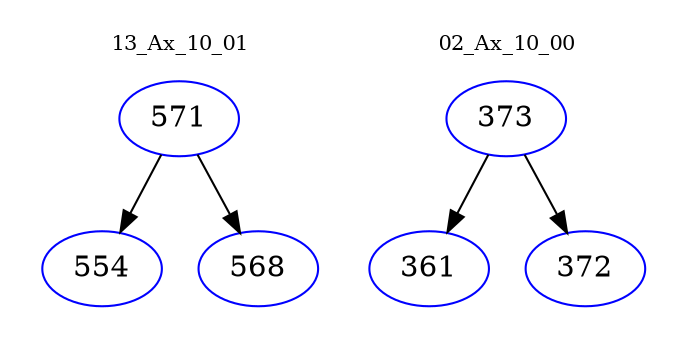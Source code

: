 digraph{
subgraph cluster_0 {
color = white
label = "13_Ax_10_01";
fontsize=10;
T0_571 [label="571", color="blue"]
T0_571 -> T0_554 [color="black"]
T0_554 [label="554", color="blue"]
T0_571 -> T0_568 [color="black"]
T0_568 [label="568", color="blue"]
}
subgraph cluster_1 {
color = white
label = "02_Ax_10_00";
fontsize=10;
T1_373 [label="373", color="blue"]
T1_373 -> T1_361 [color="black"]
T1_361 [label="361", color="blue"]
T1_373 -> T1_372 [color="black"]
T1_372 [label="372", color="blue"]
}
}

